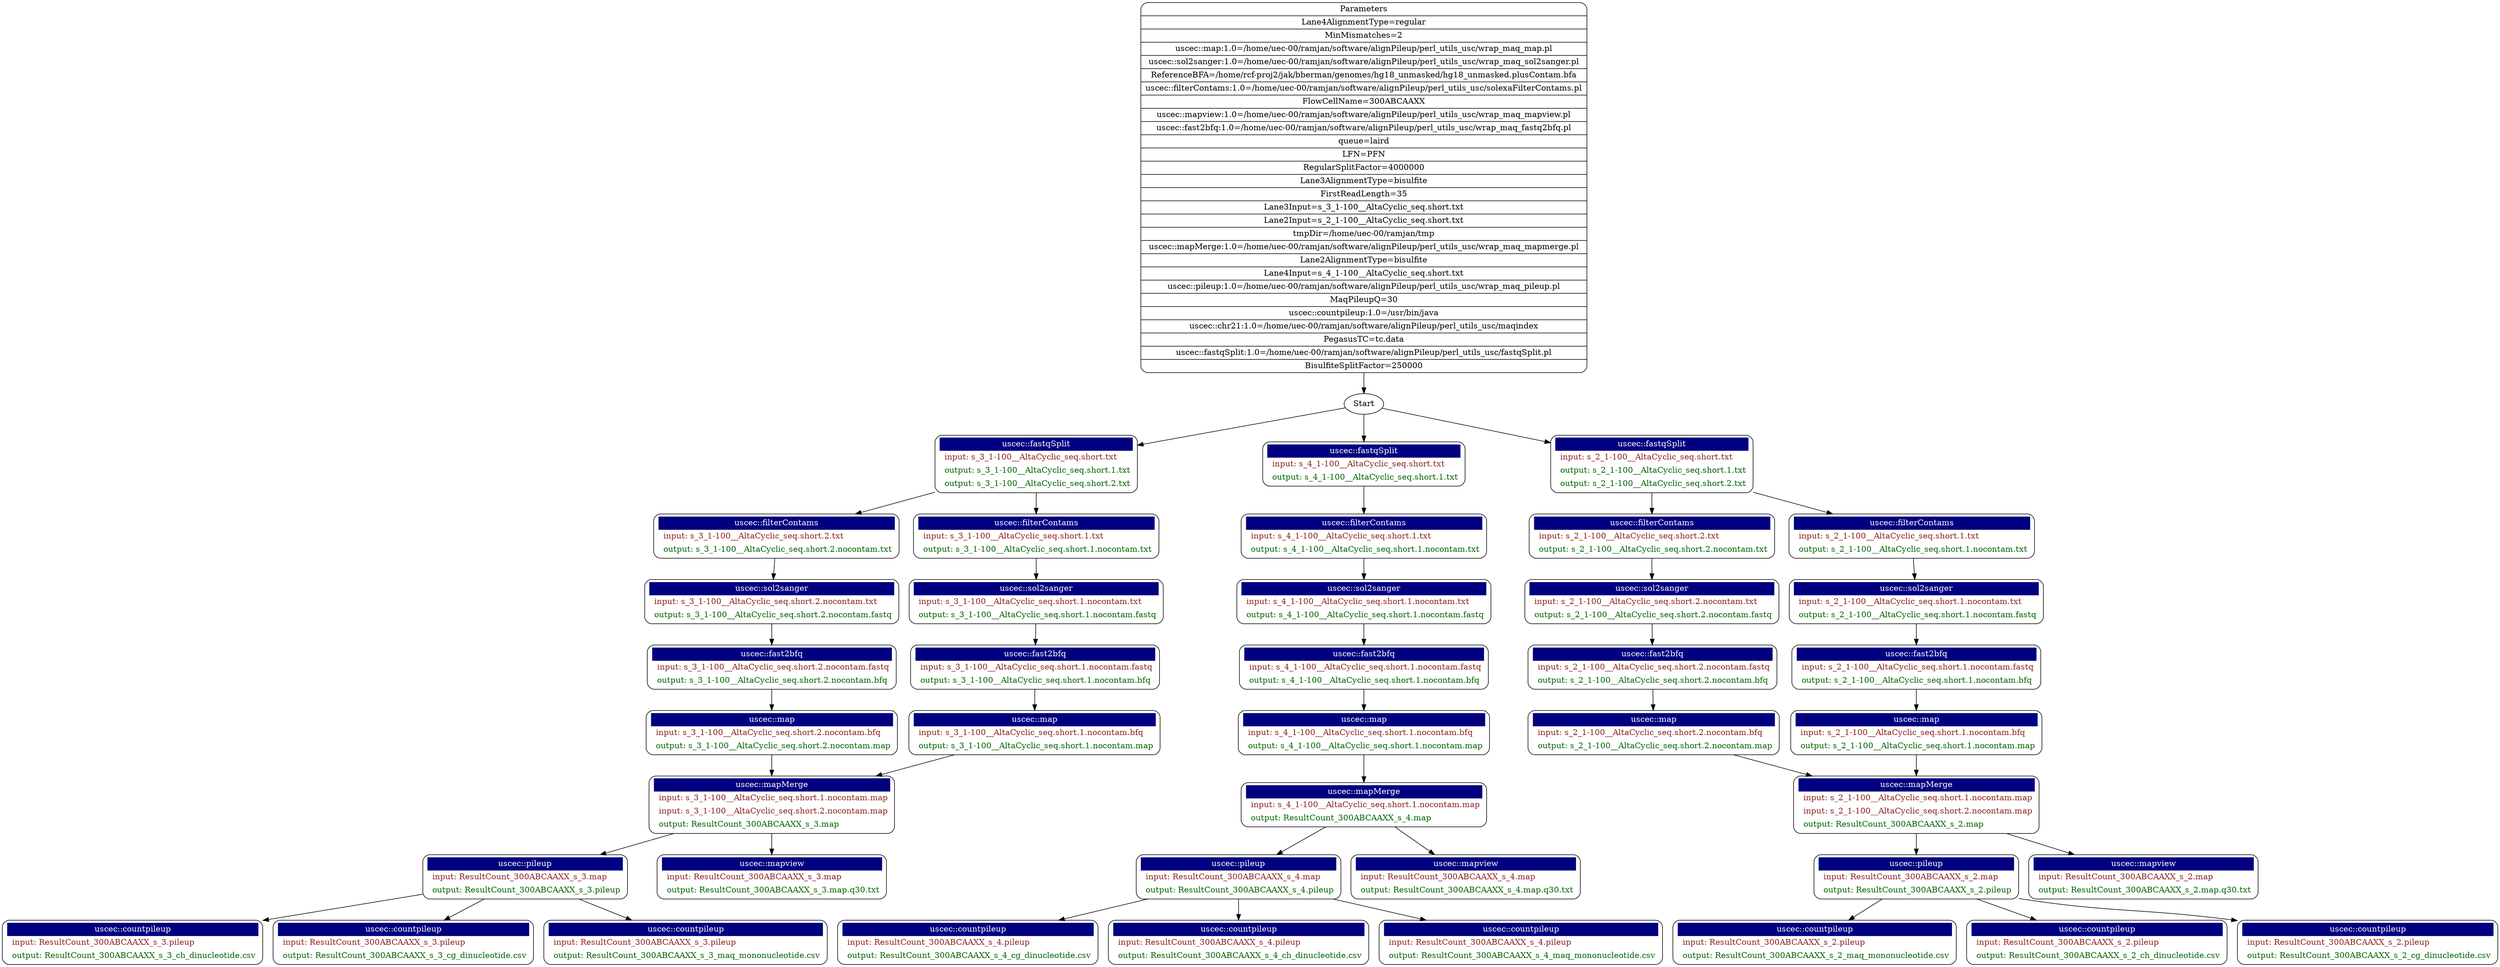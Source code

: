 digraph g {
"Parameters" [
shape = "Mrecord"
 label = "{ Parameters  | Lane4AlignmentType=regular | MinMismatches=2 | uscec::map:1.0=/home/uec-00/ramjan/software/alignPileup/perl_utils_usc/wrap_maq_map.pl | uscec::sol2sanger:1.0=/home/uec-00/ramjan/software/alignPileup/perl_utils_usc/wrap_maq_sol2sanger.pl | ReferenceBFA=/home/rcf-proj2/jak/bberman/genomes/hg18_unmasked/hg18_unmasked.plusContam.bfa | uscec::filterContams:1.0=/home/uec-00/ramjan/software/alignPileup/perl_utils_usc/solexaFilterContams.pl | FlowCellName=300ABCAAXX | uscec::mapview:1.0=/home/uec-00/ramjan/software/alignPileup/perl_utils_usc/wrap_maq_mapview.pl | uscec::fast2bfq:1.0=/home/uec-00/ramjan/software/alignPileup/perl_utils_usc/wrap_maq_fastq2bfq.pl | queue=laird | LFN=PFN | RegularSplitFactor=4000000 | Lane3AlignmentType=bisulfite | FirstReadLength=35 | Lane3Input=s_3_1-100__AltaCyclic_seq.short.txt | Lane2Input=s_2_1-100__AltaCyclic_seq.short.txt | tmpDir=/home/uec-00/ramjan/tmp | uscec::mapMerge:1.0=/home/uec-00/ramjan/software/alignPileup/perl_utils_usc/wrap_maq_mapmerge.pl | Lane2AlignmentType=bisulfite | Lane4Input=s_4_1-100__AltaCyclic_seq.short.txt | uscec::pileup:1.0=/home/uec-00/ramjan/software/alignPileup/perl_utils_usc/wrap_maq_pileup.pl | MaqPileupQ=30 | uscec::countpileup:1.0=/usr/bin/java | uscec::chr21:1.0=/home/uec-00/ramjan/software/alignPileup/perl_utils_usc/maqindex | PegasusTC=tc.data | uscec::fastqSplit:1.0=/home/uec-00/ramjan/software/alignPileup/perl_utils_usc/fastqSplit.pl | BisulfiteSplitFactor=250000}" ];
"filterContams_s_2_1-100__AltaCyclic_seq.short.2.txt" [
shape = "Mrecord"
label =<<table border="0" cellborder="0" cellspacing="0" cellpadding="4"><tr><td bgcolor="navy"><font color="white">uscec::filterContams</font></td></tr><tr><td align="left"><font color="brown4"> input: s_2_1-100__AltaCyclic_seq.short.2.txt</font></td></tr><tr><td align="left"><font color="darkgreen"> output: s_2_1-100__AltaCyclic_seq.short.2.nocontam.txt</font></td></tr></table>> ];
"map_s_2_1-100__AltaCyclic_seq.short.2.nocontam.bfq" [
shape = "Mrecord"
label =<<table border="0" cellborder="0" cellspacing="0" cellpadding="4"><tr><td bgcolor="navy"><font color="white">uscec::map</font></td></tr><tr><td align="left"><font color="brown4"> input: s_2_1-100__AltaCyclic_seq.short.2.nocontam.bfq</font></td></tr><tr><td align="left"><font color="darkgreen"> output: s_2_1-100__AltaCyclic_seq.short.2.nocontam.map</font></td></tr></table>> ];
"fast2bfq_s_3_1-100__AltaCyclic_seq.short.1.nocontam.fastq" [
shape = "Mrecord"
label =<<table border="0" cellborder="0" cellspacing="0" cellpadding="4"><tr><td bgcolor="navy"><font color="white">uscec::fast2bfq</font></td></tr><tr><td align="left"><font color="brown4"> input: s_3_1-100__AltaCyclic_seq.short.1.nocontam.fastq</font></td></tr><tr><td align="left"><font color="darkgreen"> output: s_3_1-100__AltaCyclic_seq.short.1.nocontam.bfq</font></td></tr></table>> ];
"fast2bfq_s_2_1-100__AltaCyclic_seq.short.2.nocontam.fastq" [
shape = "Mrecord"
label =<<table border="0" cellborder="0" cellspacing="0" cellpadding="4"><tr><td bgcolor="navy"><font color="white">uscec::fast2bfq</font></td></tr><tr><td align="left"><font color="brown4"> input: s_2_1-100__AltaCyclic_seq.short.2.nocontam.fastq</font></td></tr><tr><td align="left"><font color="darkgreen"> output: s_2_1-100__AltaCyclic_seq.short.2.nocontam.bfq</font></td></tr></table>> ];
"fast2bfq_s_4_1-100__AltaCyclic_seq.short.1.nocontam.fastq" [
shape = "Mrecord"
label =<<table border="0" cellborder="0" cellspacing="0" cellpadding="4"><tr><td bgcolor="navy"><font color="white">uscec::fast2bfq</font></td></tr><tr><td align="left"><font color="brown4"> input: s_4_1-100__AltaCyclic_seq.short.1.nocontam.fastq</font></td></tr><tr><td align="left"><font color="darkgreen"> output: s_4_1-100__AltaCyclic_seq.short.1.nocontam.bfq</font></td></tr></table>> ];
"pileup_ResultCount_300ABCAAXX_s_2.map" [
shape = "Mrecord"
label =<<table border="0" cellborder="0" cellspacing="0" cellpadding="4"><tr><td bgcolor="navy"><font color="white">uscec::pileup</font></td></tr><tr><td align="left"><font color="brown4"> input: ResultCount_300ABCAAXX_s_2.map</font></td></tr><tr><td align="left"><font color="darkgreen"> output: ResultCount_300ABCAAXX_s_2.pileup</font></td></tr></table>> ];
"pileup_ResultCount_300ABCAAXX_s_3.map" [
shape = "Mrecord"
label =<<table border="0" cellborder="0" cellspacing="0" cellpadding="4"><tr><td bgcolor="navy"><font color="white">uscec::pileup</font></td></tr><tr><td align="left"><font color="brown4"> input: ResultCount_300ABCAAXX_s_3.map</font></td></tr><tr><td align="left"><font color="darkgreen"> output: ResultCount_300ABCAAXX_s_3.pileup</font></td></tr></table>> ];
"fast2bfq_s_2_1-100__AltaCyclic_seq.short.1.nocontam.fastq" [
shape = "Mrecord"
label =<<table border="0" cellborder="0" cellspacing="0" cellpadding="4"><tr><td bgcolor="navy"><font color="white">uscec::fast2bfq</font></td></tr><tr><td align="left"><font color="brown4"> input: s_2_1-100__AltaCyclic_seq.short.1.nocontam.fastq</font></td></tr><tr><td align="left"><font color="darkgreen"> output: s_2_1-100__AltaCyclic_seq.short.1.nocontam.bfq</font></td></tr></table>> ];
"sol2sanger_s_4_1-100__AltaCyclic_seq.short.1.nocontam.txt" [
shape = "Mrecord"
label =<<table border="0" cellborder="0" cellspacing="0" cellpadding="4"><tr><td bgcolor="navy"><font color="white">uscec::sol2sanger</font></td></tr><tr><td align="left"><font color="brown4"> input: s_4_1-100__AltaCyclic_seq.short.1.nocontam.txt</font></td></tr><tr><td align="left"><font color="darkgreen"> output: s_4_1-100__AltaCyclic_seq.short.1.nocontam.fastq</font></td></tr></table>> ];
"fastqSpit_s_3_1-100__AltaCyclic_seq.short.txt" [
shape = "Mrecord"
label =<<table border="0" cellborder="0" cellspacing="0" cellpadding="4"><tr><td bgcolor="navy"><font color="white">uscec::fastqSplit</font></td></tr><tr><td align="left"><font color="brown4"> input: s_3_1-100__AltaCyclic_seq.short.txt</font></td></tr><tr><td align="left"><font color="darkgreen"> output: s_3_1-100__AltaCyclic_seq.short.1.txt</font></td></tr><tr><td align="left"><font color="darkgreen"> output: s_3_1-100__AltaCyclic_seq.short.2.txt</font></td></tr></table>> ];
"map_s_3_1-100__AltaCyclic_seq.short.1.nocontam.bfq" [
shape = "Mrecord"
label =<<table border="0" cellborder="0" cellspacing="0" cellpadding="4"><tr><td bgcolor="navy"><font color="white">uscec::map</font></td></tr><tr><td align="left"><font color="brown4"> input: s_3_1-100__AltaCyclic_seq.short.1.nocontam.bfq</font></td></tr><tr><td align="left"><font color="darkgreen"> output: s_3_1-100__AltaCyclic_seq.short.1.nocontam.map</font></td></tr></table>> ];
"filterContams_s_3_1-100__AltaCyclic_seq.short.2.txt" [
shape = "Mrecord"
label =<<table border="0" cellborder="0" cellspacing="0" cellpadding="4"><tr><td bgcolor="navy"><font color="white">uscec::filterContams</font></td></tr><tr><td align="left"><font color="brown4"> input: s_3_1-100__AltaCyclic_seq.short.2.txt</font></td></tr><tr><td align="left"><font color="darkgreen"> output: s_3_1-100__AltaCyclic_seq.short.2.nocontam.txt</font></td></tr></table>> ];
"filterContams_s_4_1-100__AltaCyclic_seq.short.1.txt" [
shape = "Mrecord"
label =<<table border="0" cellborder="0" cellspacing="0" cellpadding="4"><tr><td bgcolor="navy"><font color="white">uscec::filterContams</font></td></tr><tr><td align="left"><font color="brown4"> input: s_4_1-100__AltaCyclic_seq.short.1.txt</font></td></tr><tr><td align="left"><font color="darkgreen"> output: s_4_1-100__AltaCyclic_seq.short.1.nocontam.txt</font></td></tr></table>> ];
"sol2sanger_s_2_1-100__AltaCyclic_seq.short.1.nocontam.txt" [
shape = "Mrecord"
label =<<table border="0" cellborder="0" cellspacing="0" cellpadding="4"><tr><td bgcolor="navy"><font color="white">uscec::sol2sanger</font></td></tr><tr><td align="left"><font color="brown4"> input: s_2_1-100__AltaCyclic_seq.short.1.nocontam.txt</font></td></tr><tr><td align="left"><font color="darkgreen"> output: s_2_1-100__AltaCyclic_seq.short.1.nocontam.fastq</font></td></tr></table>> ];
"fastqSpit_s_4_1-100__AltaCyclic_seq.short.txt" [
shape = "Mrecord"
label =<<table border="0" cellborder="0" cellspacing="0" cellpadding="4"><tr><td bgcolor="navy"><font color="white">uscec::fastqSplit</font></td></tr><tr><td align="left"><font color="brown4"> input: s_4_1-100__AltaCyclic_seq.short.txt</font></td></tr><tr><td align="left"><font color="darkgreen"> output: s_4_1-100__AltaCyclic_seq.short.1.txt</font></td></tr></table>> ];
"filterContams_s_2_1-100__AltaCyclic_seq.short.1.txt" [
shape = "Mrecord"
label =<<table border="0" cellborder="0" cellspacing="0" cellpadding="4"><tr><td bgcolor="navy"><font color="white">uscec::filterContams</font></td></tr><tr><td align="left"><font color="brown4"> input: s_2_1-100__AltaCyclic_seq.short.1.txt</font></td></tr><tr><td align="left"><font color="darkgreen"> output: s_2_1-100__AltaCyclic_seq.short.1.nocontam.txt</font></td></tr></table>> ];
"mapMerge_300ABCAAXX2" [
shape = "Mrecord"
label =<<table border="0" cellborder="0" cellspacing="0" cellpadding="4"><tr><td bgcolor="navy"><font color="white">uscec::mapMerge</font></td></tr><tr><td align="left"><font color="brown4"> input: s_2_1-100__AltaCyclic_seq.short.1.nocontam.map</font></td></tr><tr><td align="left"><font color="brown4"> input: s_2_1-100__AltaCyclic_seq.short.2.nocontam.map</font></td></tr><tr><td align="left"><font color="darkgreen"> output: ResultCount_300ABCAAXX_s_2.map</font></td></tr></table>> ];
"mapview_ResultCount_300ABCAAXX_s_2.map" [
shape = "Mrecord"
label =<<table border="0" cellborder="0" cellspacing="0" cellpadding="4"><tr><td bgcolor="navy"><font color="white">uscec::mapview</font></td></tr><tr><td align="left"><font color="brown4"> input: ResultCount_300ABCAAXX_s_2.map</font></td></tr><tr><td align="left"><font color="darkgreen"> output: ResultCount_300ABCAAXX_s_2.map.q30.txt</font></td></tr></table>> ];
"countpileup_ResultCount_300ABCAAXX_s_3.pileup-chonly" [
shape = "Mrecord"
label =<<table border="0" cellborder="0" cellspacing="0" cellpadding="4"><tr><td bgcolor="navy"><font color="white">uscec::countpileup</font></td></tr><tr><td align="left"><font color="brown4"> input: ResultCount_300ABCAAXX_s_3.pileup</font></td></tr><tr><td align="left"><font color="darkgreen"> output: ResultCount_300ABCAAXX_s_3_ch_dinucleotide.csv</font></td></tr></table>> ];
"sol2sanger_s_3_1-100__AltaCyclic_seq.short.2.nocontam.txt" [
shape = "Mrecord"
label =<<table border="0" cellborder="0" cellspacing="0" cellpadding="4"><tr><td bgcolor="navy"><font color="white">uscec::sol2sanger</font></td></tr><tr><td align="left"><font color="brown4"> input: s_3_1-100__AltaCyclic_seq.short.2.nocontam.txt</font></td></tr><tr><td align="left"><font color="darkgreen"> output: s_3_1-100__AltaCyclic_seq.short.2.nocontam.fastq</font></td></tr></table>> ];
"sol2sanger_s_2_1-100__AltaCyclic_seq.short.2.nocontam.txt" [
shape = "Mrecord"
label =<<table border="0" cellborder="0" cellspacing="0" cellpadding="4"><tr><td bgcolor="navy"><font color="white">uscec::sol2sanger</font></td></tr><tr><td align="left"><font color="brown4"> input: s_2_1-100__AltaCyclic_seq.short.2.nocontam.txt</font></td></tr><tr><td align="left"><font color="darkgreen"> output: s_2_1-100__AltaCyclic_seq.short.2.nocontam.fastq</font></td></tr></table>> ];
"map_s_2_1-100__AltaCyclic_seq.short.1.nocontam.bfq" [
shape = "Mrecord"
label =<<table border="0" cellborder="0" cellspacing="0" cellpadding="4"><tr><td bgcolor="navy"><font color="white">uscec::map</font></td></tr><tr><td align="left"><font color="brown4"> input: s_2_1-100__AltaCyclic_seq.short.1.nocontam.bfq</font></td></tr><tr><td align="left"><font color="darkgreen"> output: s_2_1-100__AltaCyclic_seq.short.1.nocontam.map</font></td></tr></table>> ];
"mapMerge_300ABCAAXX3" [
shape = "Mrecord"
label =<<table border="0" cellborder="0" cellspacing="0" cellpadding="4"><tr><td bgcolor="navy"><font color="white">uscec::mapMerge</font></td></tr><tr><td align="left"><font color="brown4"> input: s_3_1-100__AltaCyclic_seq.short.1.nocontam.map</font></td></tr><tr><td align="left"><font color="brown4"> input: s_3_1-100__AltaCyclic_seq.short.2.nocontam.map</font></td></tr><tr><td align="left"><font color="darkgreen"> output: ResultCount_300ABCAAXX_s_3.map</font></td></tr></table>> ];
"mapMerge_300ABCAAXX4" [
shape = "Mrecord"
label =<<table border="0" cellborder="0" cellspacing="0" cellpadding="4"><tr><td bgcolor="navy"><font color="white">uscec::mapMerge</font></td></tr><tr><td align="left"><font color="brown4"> input: s_4_1-100__AltaCyclic_seq.short.1.nocontam.map</font></td></tr><tr><td align="left"><font color="darkgreen"> output: ResultCount_300ABCAAXX_s_4.map</font></td></tr></table>> ];
"countpileup_ResultCount_300ABCAAXX_s_4.pileup-cgonly" [
shape = "Mrecord"
label =<<table border="0" cellborder="0" cellspacing="0" cellpadding="4"><tr><td bgcolor="navy"><font color="white">uscec::countpileup</font></td></tr><tr><td align="left"><font color="brown4"> input: ResultCount_300ABCAAXX_s_4.pileup</font></td></tr><tr><td align="left"><font color="darkgreen"> output: ResultCount_300ABCAAXX_s_4_cg_dinucleotide.csv</font></td></tr></table>> ];
"countpileup_ResultCount_300ABCAAXX_s_2.pileup" [
shape = "Mrecord"
label =<<table border="0" cellborder="0" cellspacing="0" cellpadding="4"><tr><td bgcolor="navy"><font color="white">uscec::countpileup</font></td></tr><tr><td align="left"><font color="brown4"> input: ResultCount_300ABCAAXX_s_2.pileup</font></td></tr><tr><td align="left"><font color="darkgreen"> output: ResultCount_300ABCAAXX_s_2_maq_mononucleotide.csv</font></td></tr></table>> ];
"countpileup_ResultCount_300ABCAAXX_s_3.pileup-cgonly" [
shape = "Mrecord"
label =<<table border="0" cellborder="0" cellspacing="0" cellpadding="4"><tr><td bgcolor="navy"><font color="white">uscec::countpileup</font></td></tr><tr><td align="left"><font color="brown4"> input: ResultCount_300ABCAAXX_s_3.pileup</font></td></tr><tr><td align="left"><font color="darkgreen"> output: ResultCount_300ABCAAXX_s_3_cg_dinucleotide.csv</font></td></tr></table>> ];
"pileup_ResultCount_300ABCAAXX_s_4.map" [
shape = "Mrecord"
label =<<table border="0" cellborder="0" cellspacing="0" cellpadding="4"><tr><td bgcolor="navy"><font color="white">uscec::pileup</font></td></tr><tr><td align="left"><font color="brown4"> input: ResultCount_300ABCAAXX_s_4.map</font></td></tr><tr><td align="left"><font color="darkgreen"> output: ResultCount_300ABCAAXX_s_4.pileup</font></td></tr></table>> ];
"map_s_4_1-100__AltaCyclic_seq.short.1.nocontam.bfq" [
shape = "Mrecord"
label =<<table border="0" cellborder="0" cellspacing="0" cellpadding="4"><tr><td bgcolor="navy"><font color="white">uscec::map</font></td></tr><tr><td align="left"><font color="brown4"> input: s_4_1-100__AltaCyclic_seq.short.1.nocontam.bfq</font></td></tr><tr><td align="left"><font color="darkgreen"> output: s_4_1-100__AltaCyclic_seq.short.1.nocontam.map</font></td></tr></table>> ];
"map_s_3_1-100__AltaCyclic_seq.short.2.nocontam.bfq" [
shape = "Mrecord"
label =<<table border="0" cellborder="0" cellspacing="0" cellpadding="4"><tr><td bgcolor="navy"><font color="white">uscec::map</font></td></tr><tr><td align="left"><font color="brown4"> input: s_3_1-100__AltaCyclic_seq.short.2.nocontam.bfq</font></td></tr><tr><td align="left"><font color="darkgreen"> output: s_3_1-100__AltaCyclic_seq.short.2.nocontam.map</font></td></tr></table>> ];
"fastqSpit_s_2_1-100__AltaCyclic_seq.short.txt" [
shape = "Mrecord"
label =<<table border="0" cellborder="0" cellspacing="0" cellpadding="4"><tr><td bgcolor="navy"><font color="white">uscec::fastqSplit</font></td></tr><tr><td align="left"><font color="brown4"> input: s_2_1-100__AltaCyclic_seq.short.txt</font></td></tr><tr><td align="left"><font color="darkgreen"> output: s_2_1-100__AltaCyclic_seq.short.1.txt</font></td></tr><tr><td align="left"><font color="darkgreen"> output: s_2_1-100__AltaCyclic_seq.short.2.txt</font></td></tr></table>> ];
"mapview_ResultCount_300ABCAAXX_s_3.map" [
shape = "Mrecord"
label =<<table border="0" cellborder="0" cellspacing="0" cellpadding="4"><tr><td bgcolor="navy"><font color="white">uscec::mapview</font></td></tr><tr><td align="left"><font color="brown4"> input: ResultCount_300ABCAAXX_s_3.map</font></td></tr><tr><td align="left"><font color="darkgreen"> output: ResultCount_300ABCAAXX_s_3.map.q30.txt</font></td></tr></table>> ];
"countpileup_ResultCount_300ABCAAXX_s_2.pileup-chonly" [
shape = "Mrecord"
label =<<table border="0" cellborder="0" cellspacing="0" cellpadding="4"><tr><td bgcolor="navy"><font color="white">uscec::countpileup</font></td></tr><tr><td align="left"><font color="brown4"> input: ResultCount_300ABCAAXX_s_2.pileup</font></td></tr><tr><td align="left"><font color="darkgreen"> output: ResultCount_300ABCAAXX_s_2_ch_dinucleotide.csv</font></td></tr></table>> ];
"countpileup_ResultCount_300ABCAAXX_s_2.pileup-cgonly" [
shape = "Mrecord"
label =<<table border="0" cellborder="0" cellspacing="0" cellpadding="4"><tr><td bgcolor="navy"><font color="white">uscec::countpileup</font></td></tr><tr><td align="left"><font color="brown4"> input: ResultCount_300ABCAAXX_s_2.pileup</font></td></tr><tr><td align="left"><font color="darkgreen"> output: ResultCount_300ABCAAXX_s_2_cg_dinucleotide.csv</font></td></tr></table>> ];
"sol2sanger_s_3_1-100__AltaCyclic_seq.short.1.nocontam.txt" [
shape = "Mrecord"
label =<<table border="0" cellborder="0" cellspacing="0" cellpadding="4"><tr><td bgcolor="navy"><font color="white">uscec::sol2sanger</font></td></tr><tr><td align="left"><font color="brown4"> input: s_3_1-100__AltaCyclic_seq.short.1.nocontam.txt</font></td></tr><tr><td align="left"><font color="darkgreen"> output: s_3_1-100__AltaCyclic_seq.short.1.nocontam.fastq</font></td></tr></table>> ];
"mapview_ResultCount_300ABCAAXX_s_4.map" [
shape = "Mrecord"
label =<<table border="0" cellborder="0" cellspacing="0" cellpadding="4"><tr><td bgcolor="navy"><font color="white">uscec::mapview</font></td></tr><tr><td align="left"><font color="brown4"> input: ResultCount_300ABCAAXX_s_4.map</font></td></tr><tr><td align="left"><font color="darkgreen"> output: ResultCount_300ABCAAXX_s_4.map.q30.txt</font></td></tr></table>> ];
"countpileup_ResultCount_300ABCAAXX_s_4.pileup-chonly" [
shape = "Mrecord"
label =<<table border="0" cellborder="0" cellspacing="0" cellpadding="4"><tr><td bgcolor="navy"><font color="white">uscec::countpileup</font></td></tr><tr><td align="left"><font color="brown4"> input: ResultCount_300ABCAAXX_s_4.pileup</font></td></tr><tr><td align="left"><font color="darkgreen"> output: ResultCount_300ABCAAXX_s_4_ch_dinucleotide.csv</font></td></tr></table>> ];
"countpileup_ResultCount_300ABCAAXX_s_3.pileup" [
shape = "Mrecord"
label =<<table border="0" cellborder="0" cellspacing="0" cellpadding="4"><tr><td bgcolor="navy"><font color="white">uscec::countpileup</font></td></tr><tr><td align="left"><font color="brown4"> input: ResultCount_300ABCAAXX_s_3.pileup</font></td></tr><tr><td align="left"><font color="darkgreen"> output: ResultCount_300ABCAAXX_s_3_maq_mononucleotide.csv</font></td></tr></table>> ];
"fast2bfq_s_3_1-100__AltaCyclic_seq.short.2.nocontam.fastq" [
shape = "Mrecord"
label =<<table border="0" cellborder="0" cellspacing="0" cellpadding="4"><tr><td bgcolor="navy"><font color="white">uscec::fast2bfq</font></td></tr><tr><td align="left"><font color="brown4"> input: s_3_1-100__AltaCyclic_seq.short.2.nocontam.fastq</font></td></tr><tr><td align="left"><font color="darkgreen"> output: s_3_1-100__AltaCyclic_seq.short.2.nocontam.bfq</font></td></tr></table>> ];
"countpileup_ResultCount_300ABCAAXX_s_4.pileup" [
shape = "Mrecord"
label =<<table border="0" cellborder="0" cellspacing="0" cellpadding="4"><tr><td bgcolor="navy"><font color="white">uscec::countpileup</font></td></tr><tr><td align="left"><font color="brown4"> input: ResultCount_300ABCAAXX_s_4.pileup</font></td></tr><tr><td align="left"><font color="darkgreen"> output: ResultCount_300ABCAAXX_s_4_maq_mononucleotide.csv</font></td></tr></table>> ];
"filterContams_s_3_1-100__AltaCyclic_seq.short.1.txt" [
shape = "Mrecord"
label =<<table border="0" cellborder="0" cellspacing="0" cellpadding="4"><tr><td bgcolor="navy"><font color="white">uscec::filterContams</font></td></tr><tr><td align="left"><font color="brown4"> input: s_3_1-100__AltaCyclic_seq.short.1.txt</font></td></tr><tr><td align="left"><font color="darkgreen"> output: s_3_1-100__AltaCyclic_seq.short.1.nocontam.txt</font></td></tr></table>> ];
"filterContams_s_2_1-100__AltaCyclic_seq.short.2.txt" -> "sol2sanger_s_2_1-100__AltaCyclic_seq.short.2.nocontam.txt"
"map_s_2_1-100__AltaCyclic_seq.short.2.nocontam.bfq" -> "mapMerge_300ABCAAXX2"
"fast2bfq_s_3_1-100__AltaCyclic_seq.short.1.nocontam.fastq" -> "map_s_3_1-100__AltaCyclic_seq.short.1.nocontam.bfq"
"fast2bfq_s_2_1-100__AltaCyclic_seq.short.2.nocontam.fastq" -> "map_s_2_1-100__AltaCyclic_seq.short.2.nocontam.bfq"
"fast2bfq_s_4_1-100__AltaCyclic_seq.short.1.nocontam.fastq" -> "map_s_4_1-100__AltaCyclic_seq.short.1.nocontam.bfq"
"pileup_ResultCount_300ABCAAXX_s_2.map" -> "countpileup_ResultCount_300ABCAAXX_s_2.pileup"
"pileup_ResultCount_300ABCAAXX_s_2.map" -> "countpileup_ResultCount_300ABCAAXX_s_2.pileup-cgonly"
"pileup_ResultCount_300ABCAAXX_s_2.map" -> "countpileup_ResultCount_300ABCAAXX_s_2.pileup-chonly"
"pileup_ResultCount_300ABCAAXX_s_3.map" -> "countpileup_ResultCount_300ABCAAXX_s_3.pileup"
"pileup_ResultCount_300ABCAAXX_s_3.map" -> "countpileup_ResultCount_300ABCAAXX_s_3.pileup-cgonly"
"pileup_ResultCount_300ABCAAXX_s_3.map" -> "countpileup_ResultCount_300ABCAAXX_s_3.pileup-chonly"
"fast2bfq_s_2_1-100__AltaCyclic_seq.short.1.nocontam.fastq" -> "map_s_2_1-100__AltaCyclic_seq.short.1.nocontam.bfq"
"sol2sanger_s_4_1-100__AltaCyclic_seq.short.1.nocontam.txt" -> "fast2bfq_s_4_1-100__AltaCyclic_seq.short.1.nocontam.fastq"
"fastqSpit_s_3_1-100__AltaCyclic_seq.short.txt" -> "filterContams_s_3_1-100__AltaCyclic_seq.short.1.txt"
"fastqSpit_s_3_1-100__AltaCyclic_seq.short.txt" -> "filterContams_s_3_1-100__AltaCyclic_seq.short.2.txt"
"map_s_3_1-100__AltaCyclic_seq.short.1.nocontam.bfq" -> "mapMerge_300ABCAAXX3"
"filterContams_s_3_1-100__AltaCyclic_seq.short.2.txt" -> "sol2sanger_s_3_1-100__AltaCyclic_seq.short.2.nocontam.txt"
"filterContams_s_4_1-100__AltaCyclic_seq.short.1.txt" -> "sol2sanger_s_4_1-100__AltaCyclic_seq.short.1.nocontam.txt"
"sol2sanger_s_2_1-100__AltaCyclic_seq.short.1.nocontam.txt" -> "fast2bfq_s_2_1-100__AltaCyclic_seq.short.1.nocontam.fastq"
"fastqSpit_s_4_1-100__AltaCyclic_seq.short.txt" -> "filterContams_s_4_1-100__AltaCyclic_seq.short.1.txt"
"filterContams_s_2_1-100__AltaCyclic_seq.short.1.txt" -> "sol2sanger_s_2_1-100__AltaCyclic_seq.short.1.nocontam.txt"
"mapMerge_300ABCAAXX2" -> "mapview_ResultCount_300ABCAAXX_s_2.map"
"mapMerge_300ABCAAXX2" -> "pileup_ResultCount_300ABCAAXX_s_2.map"
"sol2sanger_s_3_1-100__AltaCyclic_seq.short.2.nocontam.txt" -> "fast2bfq_s_3_1-100__AltaCyclic_seq.short.2.nocontam.fastq"
"sol2sanger_s_2_1-100__AltaCyclic_seq.short.2.nocontam.txt" -> "fast2bfq_s_2_1-100__AltaCyclic_seq.short.2.nocontam.fastq"
"map_s_2_1-100__AltaCyclic_seq.short.1.nocontam.bfq" -> "mapMerge_300ABCAAXX2"
"mapMerge_300ABCAAXX3" -> "mapview_ResultCount_300ABCAAXX_s_3.map"
"mapMerge_300ABCAAXX3" -> "pileup_ResultCount_300ABCAAXX_s_3.map"
"mapMerge_300ABCAAXX4" -> "mapview_ResultCount_300ABCAAXX_s_4.map"
"mapMerge_300ABCAAXX4" -> "pileup_ResultCount_300ABCAAXX_s_4.map"
"pileup_ResultCount_300ABCAAXX_s_4.map" -> "countpileup_ResultCount_300ABCAAXX_s_4.pileup"
"pileup_ResultCount_300ABCAAXX_s_4.map" -> "countpileup_ResultCount_300ABCAAXX_s_4.pileup-cgonly"
"pileup_ResultCount_300ABCAAXX_s_4.map" -> "countpileup_ResultCount_300ABCAAXX_s_4.pileup-chonly"
"map_s_4_1-100__AltaCyclic_seq.short.1.nocontam.bfq" -> "mapMerge_300ABCAAXX4"
"map_s_3_1-100__AltaCyclic_seq.short.2.nocontam.bfq" -> "mapMerge_300ABCAAXX3"
"fastqSpit_s_2_1-100__AltaCyclic_seq.short.txt" -> "filterContams_s_2_1-100__AltaCyclic_seq.short.1.txt"
"fastqSpit_s_2_1-100__AltaCyclic_seq.short.txt" -> "filterContams_s_2_1-100__AltaCyclic_seq.short.2.txt"
"sol2sanger_s_3_1-100__AltaCyclic_seq.short.1.nocontam.txt" -> "fast2bfq_s_3_1-100__AltaCyclic_seq.short.1.nocontam.fastq"
"fast2bfq_s_3_1-100__AltaCyclic_seq.short.2.nocontam.fastq" -> "map_s_3_1-100__AltaCyclic_seq.short.2.nocontam.bfq"
"filterContams_s_3_1-100__AltaCyclic_seq.short.1.txt" -> "sol2sanger_s_3_1-100__AltaCyclic_seq.short.1.nocontam.txt"
Start -> "fastqSpit_s_3_1-100__AltaCyclic_seq.short.txt"
Start -> "fastqSpit_s_4_1-100__AltaCyclic_seq.short.txt"
Start -> "fastqSpit_s_2_1-100__AltaCyclic_seq.short.txt"
Parameters -> Start
}
